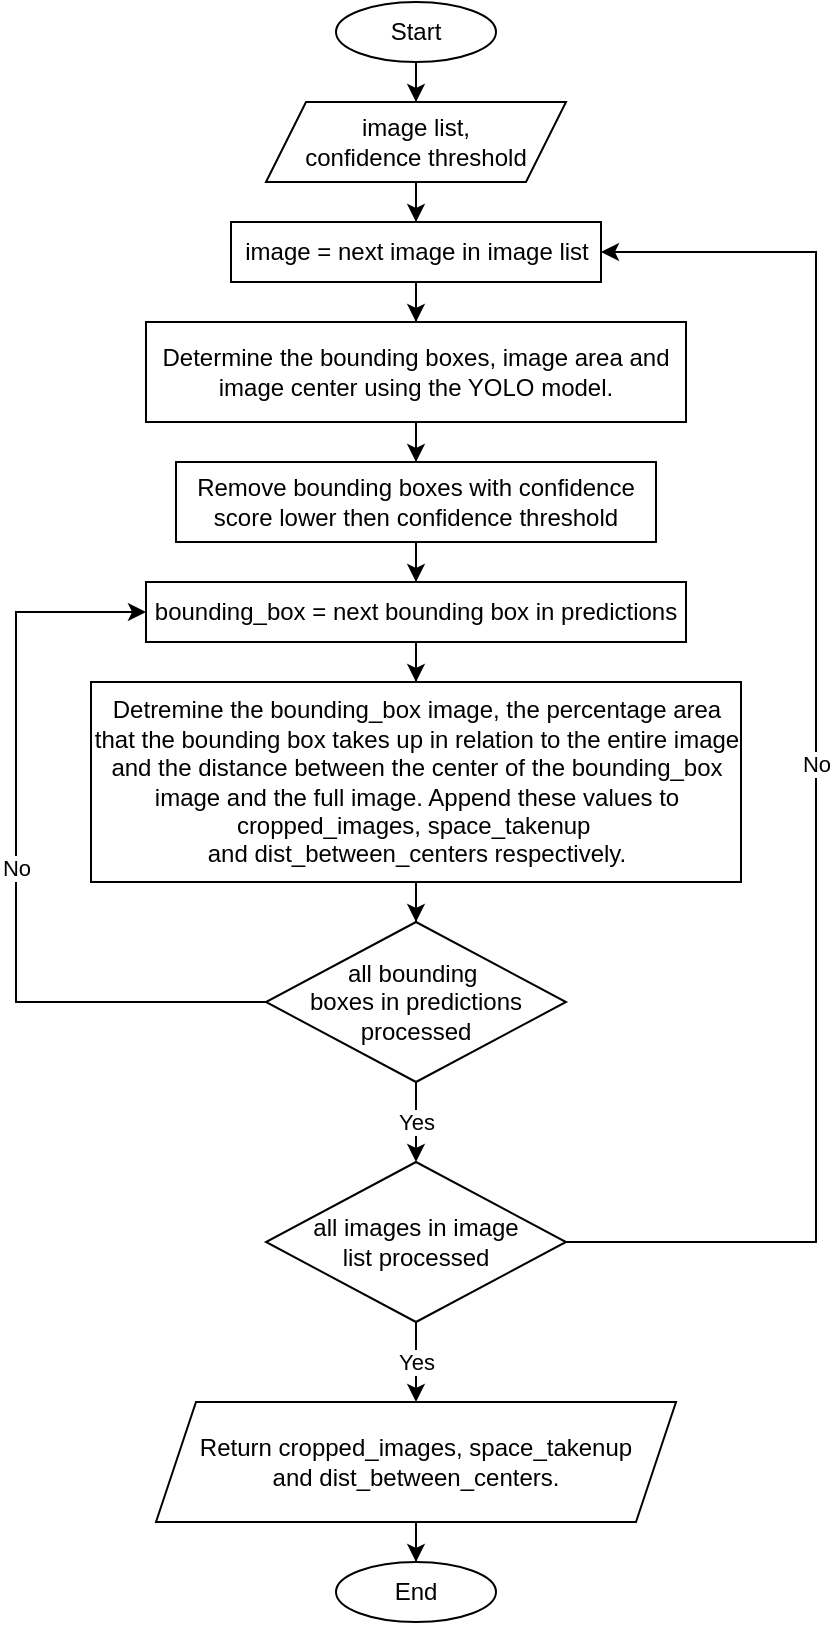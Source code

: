 <mxfile version="24.3.1" type="device">
  <diagram id="C5RBs43oDa-KdzZeNtuy" name="Page-1">
    <mxGraphModel dx="1434" dy="756" grid="1" gridSize="10" guides="1" tooltips="1" connect="1" arrows="1" fold="1" page="1" pageScale="1" pageWidth="827" pageHeight="1169" math="0" shadow="0">
      <root>
        <mxCell id="WIyWlLk6GJQsqaUBKTNV-0" />
        <mxCell id="WIyWlLk6GJQsqaUBKTNV-1" parent="WIyWlLk6GJQsqaUBKTNV-0" />
        <mxCell id="CTqsRt9kM9DtrGQMtsPB-4" style="edgeStyle=orthogonalEdgeStyle;rounded=0;orthogonalLoop=1;jettySize=auto;html=1;entryX=0.5;entryY=0;entryDx=0;entryDy=0;" parent="WIyWlLk6GJQsqaUBKTNV-1" source="CTqsRt9kM9DtrGQMtsPB-0" target="CTqsRt9kM9DtrGQMtsPB-3" edge="1">
          <mxGeometry relative="1" as="geometry" />
        </mxCell>
        <mxCell id="CTqsRt9kM9DtrGQMtsPB-0" value="Start" style="ellipse;whiteSpace=wrap;html=1;" parent="WIyWlLk6GJQsqaUBKTNV-1" vertex="1">
          <mxGeometry x="520" y="50" width="80" height="30" as="geometry" />
        </mxCell>
        <mxCell id="CTqsRt9kM9DtrGQMtsPB-14" style="edgeStyle=orthogonalEdgeStyle;rounded=0;orthogonalLoop=1;jettySize=auto;html=1;" parent="WIyWlLk6GJQsqaUBKTNV-1" source="CTqsRt9kM9DtrGQMtsPB-2" target="CTqsRt9kM9DtrGQMtsPB-15" edge="1">
          <mxGeometry relative="1" as="geometry">
            <mxPoint x="560" y="290" as="targetPoint" />
          </mxGeometry>
        </mxCell>
        <mxCell id="CTqsRt9kM9DtrGQMtsPB-2" value="image = next image in image list" style="rounded=0;whiteSpace=wrap;html=1;" parent="WIyWlLk6GJQsqaUBKTNV-1" vertex="1">
          <mxGeometry x="467.5" y="160" width="185" height="30" as="geometry" />
        </mxCell>
        <mxCell id="CTqsRt9kM9DtrGQMtsPB-10" style="edgeStyle=orthogonalEdgeStyle;rounded=0;orthogonalLoop=1;jettySize=auto;html=1;entryX=0.5;entryY=0;entryDx=0;entryDy=0;" parent="WIyWlLk6GJQsqaUBKTNV-1" source="CTqsRt9kM9DtrGQMtsPB-3" target="CTqsRt9kM9DtrGQMtsPB-2" edge="1">
          <mxGeometry relative="1" as="geometry" />
        </mxCell>
        <mxCell id="CTqsRt9kM9DtrGQMtsPB-3" value="image list,&lt;div&gt;confidence threshold&lt;/div&gt;" style="shape=parallelogram;perimeter=parallelogramPerimeter;whiteSpace=wrap;html=1;fixedSize=1;" parent="WIyWlLk6GJQsqaUBKTNV-1" vertex="1">
          <mxGeometry x="485" y="100" width="150" height="40" as="geometry" />
        </mxCell>
        <mxCell id="CTqsRt9kM9DtrGQMtsPB-16" style="edgeStyle=orthogonalEdgeStyle;rounded=0;orthogonalLoop=1;jettySize=auto;html=1;" parent="WIyWlLk6GJQsqaUBKTNV-1" source="CTqsRt9kM9DtrGQMtsPB-15" target="CTqsRt9kM9DtrGQMtsPB-17" edge="1">
          <mxGeometry relative="1" as="geometry">
            <mxPoint x="560" y="400" as="targetPoint" />
          </mxGeometry>
        </mxCell>
        <mxCell id="CTqsRt9kM9DtrGQMtsPB-15" value="Determine the bounding boxes, image area and image center using the YOLO model." style="rounded=0;whiteSpace=wrap;html=1;" parent="WIyWlLk6GJQsqaUBKTNV-1" vertex="1">
          <mxGeometry x="425" y="210" width="270" height="50" as="geometry" />
        </mxCell>
        <mxCell id="CTqsRt9kM9DtrGQMtsPB-19" style="edgeStyle=orthogonalEdgeStyle;rounded=0;orthogonalLoop=1;jettySize=auto;html=1;entryX=0.5;entryY=0;entryDx=0;entryDy=0;" parent="WIyWlLk6GJQsqaUBKTNV-1" source="CTqsRt9kM9DtrGQMtsPB-17" target="CTqsRt9kM9DtrGQMtsPB-18" edge="1">
          <mxGeometry relative="1" as="geometry" />
        </mxCell>
        <mxCell id="CTqsRt9kM9DtrGQMtsPB-17" value="Remove bounding boxes with confidence score lower then &lt;span style=&quot;background-color: initial;&quot;&gt;confidence threshold&lt;/span&gt;" style="rounded=0;whiteSpace=wrap;html=1;" parent="WIyWlLk6GJQsqaUBKTNV-1" vertex="1">
          <mxGeometry x="440" y="280" width="240" height="40" as="geometry" />
        </mxCell>
        <mxCell id="CTqsRt9kM9DtrGQMtsPB-20" style="edgeStyle=orthogonalEdgeStyle;rounded=0;orthogonalLoop=1;jettySize=auto;html=1;" parent="WIyWlLk6GJQsqaUBKTNV-1" source="CTqsRt9kM9DtrGQMtsPB-18" target="CTqsRt9kM9DtrGQMtsPB-21" edge="1">
          <mxGeometry relative="1" as="geometry">
            <mxPoint x="560" y="600" as="targetPoint" />
          </mxGeometry>
        </mxCell>
        <mxCell id="CTqsRt9kM9DtrGQMtsPB-18" value="bounding_box = next bounding box in predictions" style="rounded=0;whiteSpace=wrap;html=1;" parent="WIyWlLk6GJQsqaUBKTNV-1" vertex="1">
          <mxGeometry x="425" y="340" width="270" height="30" as="geometry" />
        </mxCell>
        <mxCell id="CTqsRt9kM9DtrGQMtsPB-23" style="edgeStyle=orthogonalEdgeStyle;rounded=0;orthogonalLoop=1;jettySize=auto;html=1;entryX=0.5;entryY=0;entryDx=0;entryDy=0;" parent="WIyWlLk6GJQsqaUBKTNV-1" source="CTqsRt9kM9DtrGQMtsPB-21" target="CTqsRt9kM9DtrGQMtsPB-22" edge="1">
          <mxGeometry relative="1" as="geometry" />
        </mxCell>
        <mxCell id="CTqsRt9kM9DtrGQMtsPB-21" value="&lt;div&gt;&lt;br&gt;&lt;/div&gt;&lt;div&gt;&lt;span style=&quot;background-color: initial;&quot;&gt;Detremine the bounding_box image, the percentage area that the bounding box takes up in relation to the entire image and the distance between the center of the bounding_box image and the full image. Append these values to cropped_images,&amp;nbsp;&lt;/span&gt;space_takenup&amp;nbsp; and&amp;nbsp;&lt;span style=&quot;background-color: initial;&quot;&gt;dist_between_centers respectively&lt;/span&gt;&lt;span style=&quot;background-color: initial;&quot;&gt;.&lt;/span&gt;&lt;/div&gt;&lt;div&gt;&lt;span style=&quot;background-color: initial;&quot;&gt;&lt;br&gt;&lt;/span&gt;&lt;/div&gt;" style="rounded=0;whiteSpace=wrap;html=1;" parent="WIyWlLk6GJQsqaUBKTNV-1" vertex="1">
          <mxGeometry x="397.5" y="390" width="325" height="100" as="geometry" />
        </mxCell>
        <mxCell id="CTqsRt9kM9DtrGQMtsPB-24" value="Yes" style="edgeStyle=orthogonalEdgeStyle;rounded=0;orthogonalLoop=1;jettySize=auto;html=1;entryX=0.5;entryY=0;entryDx=0;entryDy=0;" parent="WIyWlLk6GJQsqaUBKTNV-1" source="CTqsRt9kM9DtrGQMtsPB-22" target="CTqsRt9kM9DtrGQMtsPB-26" edge="1">
          <mxGeometry relative="1" as="geometry">
            <mxPoint x="560" y="640" as="targetPoint" />
          </mxGeometry>
        </mxCell>
        <mxCell id="CTqsRt9kM9DtrGQMtsPB-25" value="No" style="edgeStyle=orthogonalEdgeStyle;rounded=0;orthogonalLoop=1;jettySize=auto;html=1;entryX=0;entryY=0.5;entryDx=0;entryDy=0;exitX=0;exitY=0.5;exitDx=0;exitDy=0;" parent="WIyWlLk6GJQsqaUBKTNV-1" source="CTqsRt9kM9DtrGQMtsPB-22" target="CTqsRt9kM9DtrGQMtsPB-18" edge="1">
          <mxGeometry relative="1" as="geometry">
            <mxPoint x="390" y="520" as="targetPoint" />
            <Array as="points">
              <mxPoint x="360" y="550" />
              <mxPoint x="360" y="355" />
            </Array>
          </mxGeometry>
        </mxCell>
        <mxCell id="CTqsRt9kM9DtrGQMtsPB-22" value="all bounding&amp;nbsp;&lt;div&gt;boxes in predictions processed&lt;/div&gt;" style="rhombus;whiteSpace=wrap;html=1;" parent="WIyWlLk6GJQsqaUBKTNV-1" vertex="1">
          <mxGeometry x="485" y="510" width="150" height="80" as="geometry" />
        </mxCell>
        <mxCell id="CTqsRt9kM9DtrGQMtsPB-28" value="Yes" style="edgeStyle=orthogonalEdgeStyle;rounded=0;orthogonalLoop=1;jettySize=auto;html=1;entryX=0.5;entryY=0;entryDx=0;entryDy=0;" parent="WIyWlLk6GJQsqaUBKTNV-1" source="CTqsRt9kM9DtrGQMtsPB-26" target="CTqsRt9kM9DtrGQMtsPB-30" edge="1">
          <mxGeometry relative="1" as="geometry">
            <mxPoint x="570" y="740" as="targetPoint" />
          </mxGeometry>
        </mxCell>
        <mxCell id="CTqsRt9kM9DtrGQMtsPB-29" value="No" style="edgeStyle=orthogonalEdgeStyle;rounded=0;orthogonalLoop=1;jettySize=auto;html=1;entryX=1;entryY=0.5;entryDx=0;entryDy=0;exitX=1;exitY=0.5;exitDx=0;exitDy=0;" parent="WIyWlLk6GJQsqaUBKTNV-1" source="CTqsRt9kM9DtrGQMtsPB-26" target="CTqsRt9kM9DtrGQMtsPB-2" edge="1">
          <mxGeometry relative="1" as="geometry">
            <mxPoint x="280" y="650" as="targetPoint" />
            <Array as="points">
              <mxPoint x="760" y="670" />
              <mxPoint x="760" y="175" />
            </Array>
          </mxGeometry>
        </mxCell>
        <mxCell id="CTqsRt9kM9DtrGQMtsPB-26" value="all images in image list&amp;nbsp;&lt;span style=&quot;background-color: initial;&quot;&gt;processed&lt;/span&gt;" style="rhombus;whiteSpace=wrap;html=1;" parent="WIyWlLk6GJQsqaUBKTNV-1" vertex="1">
          <mxGeometry x="485" y="630" width="150" height="80" as="geometry" />
        </mxCell>
        <mxCell id="CTqsRt9kM9DtrGQMtsPB-32" style="edgeStyle=orthogonalEdgeStyle;rounded=0;orthogonalLoop=1;jettySize=auto;html=1;entryX=0.5;entryY=0;entryDx=0;entryDy=0;" parent="WIyWlLk6GJQsqaUBKTNV-1" source="CTqsRt9kM9DtrGQMtsPB-30" target="CTqsRt9kM9DtrGQMtsPB-31" edge="1">
          <mxGeometry relative="1" as="geometry" />
        </mxCell>
        <mxCell id="CTqsRt9kM9DtrGQMtsPB-30" value="Return&amp;nbsp;&lt;span style=&quot;background-color: initial;&quot;&gt;cropped_images,&amp;nbsp;&lt;/span&gt;space_takenup and&amp;nbsp;&lt;span style=&quot;background-color: initial;&quot;&gt;dist_between_centers.&lt;/span&gt;" style="shape=parallelogram;perimeter=parallelogramPerimeter;whiteSpace=wrap;html=1;fixedSize=1;" parent="WIyWlLk6GJQsqaUBKTNV-1" vertex="1">
          <mxGeometry x="430" y="750" width="260" height="60" as="geometry" />
        </mxCell>
        <mxCell id="CTqsRt9kM9DtrGQMtsPB-31" value="End" style="ellipse;whiteSpace=wrap;html=1;" parent="WIyWlLk6GJQsqaUBKTNV-1" vertex="1">
          <mxGeometry x="520" y="830" width="80" height="30" as="geometry" />
        </mxCell>
      </root>
    </mxGraphModel>
  </diagram>
</mxfile>
